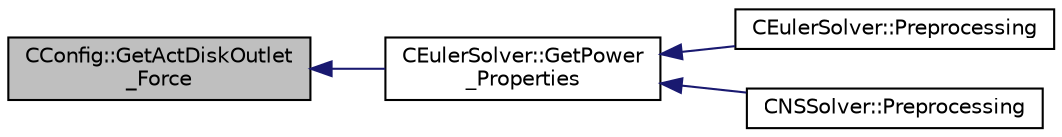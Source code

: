 digraph "CConfig::GetActDiskOutlet_Force"
{
  edge [fontname="Helvetica",fontsize="10",labelfontname="Helvetica",labelfontsize="10"];
  node [fontname="Helvetica",fontsize="10",shape=record];
  rankdir="LR";
  Node451 [label="CConfig::GetActDiskOutlet\l_Force",height=0.2,width=0.4,color="black", fillcolor="grey75", style="filled", fontcolor="black"];
  Node451 -> Node452 [dir="back",color="midnightblue",fontsize="10",style="solid",fontname="Helvetica"];
  Node452 [label="CEulerSolver::GetPower\l_Properties",height=0.2,width=0.4,color="black", fillcolor="white", style="filled",URL="$class_c_euler_solver.html#ad8b538a82e5a7a7e3903ec29954b1d07",tooltip="Compute the Fan face Mach number. "];
  Node452 -> Node453 [dir="back",color="midnightblue",fontsize="10",style="solid",fontname="Helvetica"];
  Node453 [label="CEulerSolver::Preprocessing",height=0.2,width=0.4,color="black", fillcolor="white", style="filled",URL="$class_c_euler_solver.html#a8b89e1bfce33284c2d8f5f00f82f3f3f",tooltip="Compute primitive variables and their gradients. "];
  Node452 -> Node454 [dir="back",color="midnightblue",fontsize="10",style="solid",fontname="Helvetica"];
  Node454 [label="CNSSolver::Preprocessing",height=0.2,width=0.4,color="black", fillcolor="white", style="filled",URL="$class_c_n_s_solver.html#a028c83d18cf8520dff2f9628d8a04e4b",tooltip="Restart residual and compute gradients. "];
}
